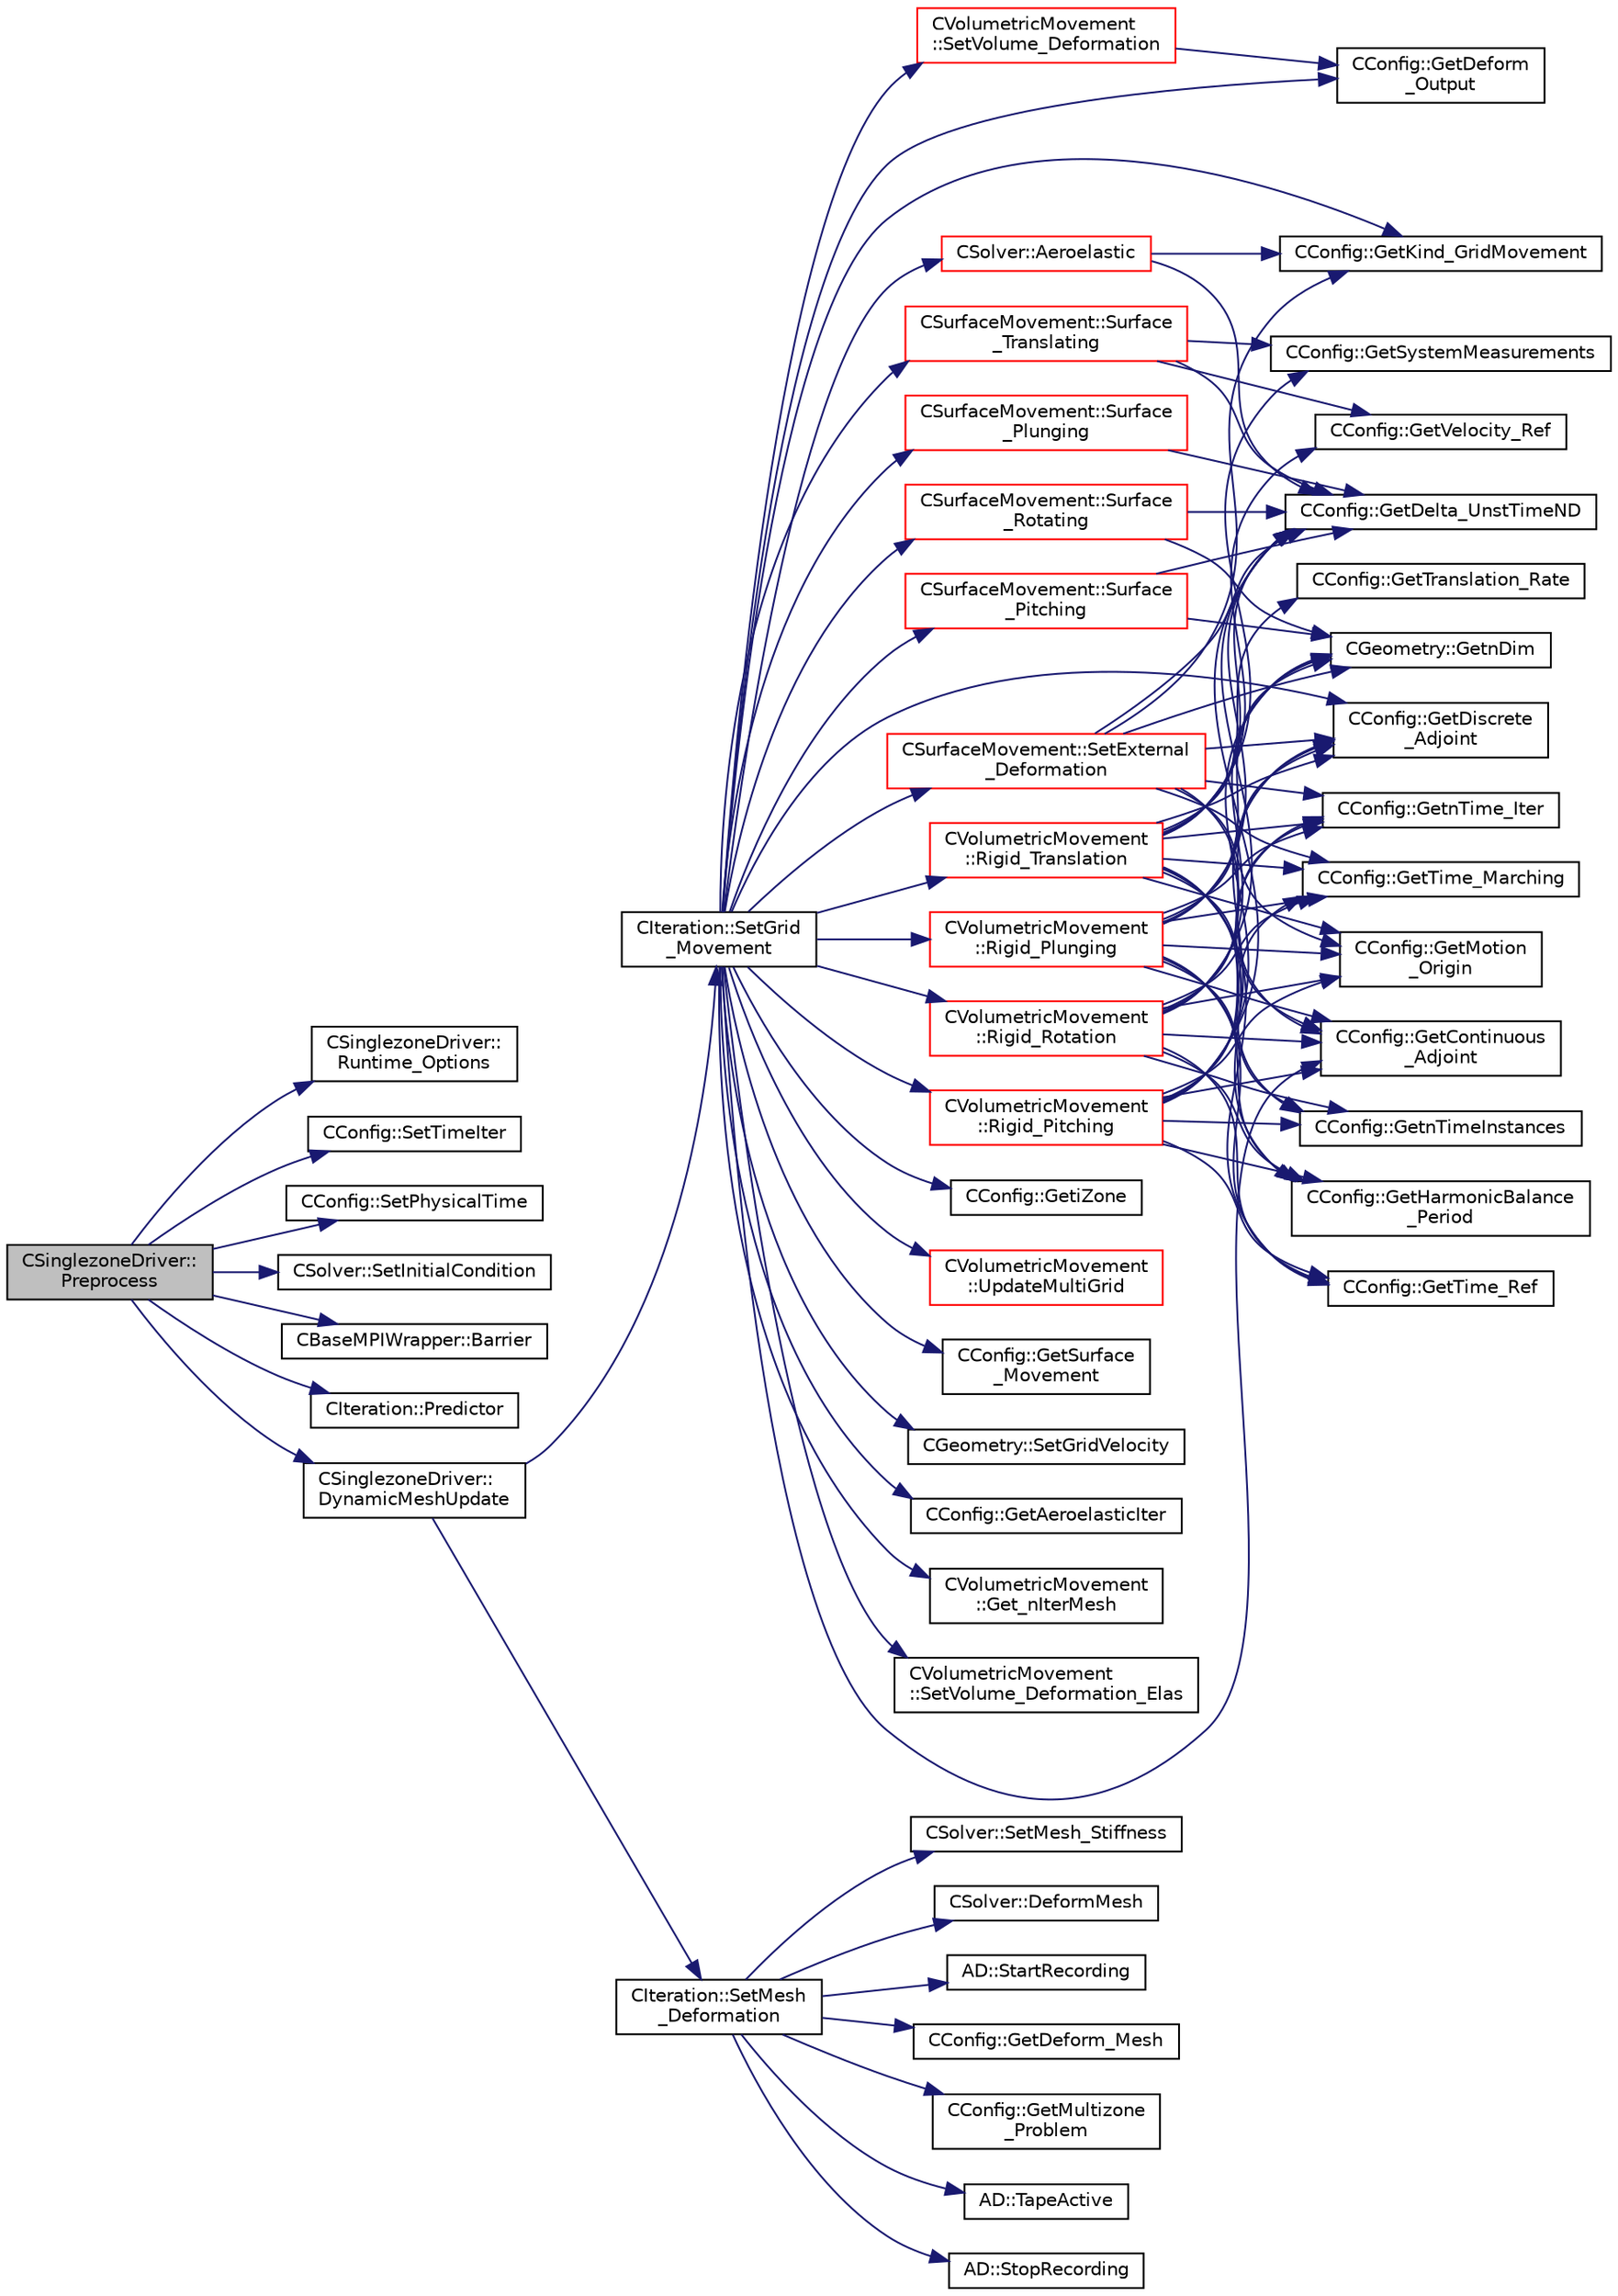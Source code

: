 digraph "CSinglezoneDriver::Preprocess"
{
  edge [fontname="Helvetica",fontsize="10",labelfontname="Helvetica",labelfontsize="10"];
  node [fontname="Helvetica",fontsize="10",shape=record];
  rankdir="LR";
  Node285 [label="CSinglezoneDriver::\lPreprocess",height=0.2,width=0.4,color="black", fillcolor="grey75", style="filled", fontcolor="black"];
  Node285 -> Node286 [color="midnightblue",fontsize="10",style="solid",fontname="Helvetica"];
  Node286 [label="CSinglezoneDriver::\lRuntime_Options",height=0.2,width=0.4,color="black", fillcolor="white", style="filled",URL="$class_c_singlezone_driver.html#a98e511508390bd9008e94ae60382b500",tooltip="Runtime_Parsing. "];
  Node285 -> Node287 [color="midnightblue",fontsize="10",style="solid",fontname="Helvetica"];
  Node287 [label="CConfig::SetTimeIter",height=0.2,width=0.4,color="black", fillcolor="white", style="filled",URL="$class_c_config.html#adacd509eaa7fb19fd3d89a9c6a51222e",tooltip="Set the current time iteration number. "];
  Node285 -> Node288 [color="midnightblue",fontsize="10",style="solid",fontname="Helvetica"];
  Node288 [label="CConfig::SetPhysicalTime",height=0.2,width=0.4,color="black", fillcolor="white", style="filled",URL="$class_c_config.html#a40da15666c94c59c6dff1ecda6f388fd",tooltip="Set the current physical time. "];
  Node285 -> Node289 [color="midnightblue",fontsize="10",style="solid",fontname="Helvetica"];
  Node289 [label="CSolver::SetInitialCondition",height=0.2,width=0.4,color="black", fillcolor="white", style="filled",URL="$class_c_solver.html#aa201cf141d64d08db13eb6a75beb78b5",tooltip="A virtual member. "];
  Node285 -> Node290 [color="midnightblue",fontsize="10",style="solid",fontname="Helvetica"];
  Node290 [label="CBaseMPIWrapper::Barrier",height=0.2,width=0.4,color="black", fillcolor="white", style="filled",URL="$class_c_base_m_p_i_wrapper.html#a07f24df31c87ac960540ce8ac2b407d2"];
  Node285 -> Node291 [color="midnightblue",fontsize="10",style="solid",fontname="Helvetica"];
  Node291 [label="CIteration::Predictor",height=0.2,width=0.4,color="black", fillcolor="white", style="filled",URL="$class_c_iteration.html#ad1aa22da1fdeb6c6ca15bcd9aea5a158",tooltip="A virtual member. "];
  Node285 -> Node292 [color="midnightblue",fontsize="10",style="solid",fontname="Helvetica"];
  Node292 [label="CSinglezoneDriver::\lDynamicMeshUpdate",height=0.2,width=0.4,color="black", fillcolor="white", style="filled",URL="$class_c_singlezone_driver.html#a8cf4c7786b495d459818b656a7f6a357",tooltip="Perform a dynamic mesh deformation, included grid velocity computation and the update of the multigri..."];
  Node292 -> Node293 [color="midnightblue",fontsize="10",style="solid",fontname="Helvetica"];
  Node293 [label="CIteration::SetGrid\l_Movement",height=0.2,width=0.4,color="black", fillcolor="white", style="filled",URL="$class_c_iteration.html#a7b36785762f6b0c214569b185b858b6c",tooltip="Updates the positions and grid velocities for dynamic meshes between physical time steps..."];
  Node293 -> Node294 [color="midnightblue",fontsize="10",style="solid",fontname="Helvetica"];
  Node294 [label="CConfig::GetKind_GridMovement",height=0.2,width=0.4,color="black", fillcolor="white", style="filled",URL="$class_c_config.html#ab598508566cb08cb9929934d433ce400",tooltip="Get the type of dynamic mesh motion. Each zone gets a config file. "];
  Node293 -> Node295 [color="midnightblue",fontsize="10",style="solid",fontname="Helvetica"];
  Node295 [label="CConfig::GetContinuous\l_Adjoint",height=0.2,width=0.4,color="black", fillcolor="white", style="filled",URL="$class_c_config.html#a2917fd8eeb6a8bf275a3fc351aac2a5e",tooltip="Determines if problem is adjoint. "];
  Node293 -> Node296 [color="midnightblue",fontsize="10",style="solid",fontname="Helvetica"];
  Node296 [label="CConfig::GetDiscrete\l_Adjoint",height=0.2,width=0.4,color="black", fillcolor="white", style="filled",URL="$class_c_config.html#abe9f117dab934d76e518a9e8e40b142a",tooltip="Get the indicator whether we are solving an discrete adjoint problem. "];
  Node293 -> Node297 [color="midnightblue",fontsize="10",style="solid",fontname="Helvetica"];
  Node297 [label="CConfig::GetDeform\l_Output",height=0.2,width=0.4,color="black", fillcolor="white", style="filled",URL="$class_c_config.html#a957449c22ca4244836b0eb5e02f1fcbf",tooltip="Get information about writing grid deformation residuals to the console. "];
  Node293 -> Node298 [color="midnightblue",fontsize="10",style="solid",fontname="Helvetica"];
  Node298 [label="CConfig::GetiZone",height=0.2,width=0.4,color="black", fillcolor="white", style="filled",URL="$class_c_config.html#ac09e21f44792b38adb3f933a4426b25f",tooltip="Provides the number of varaibles. "];
  Node293 -> Node299 [color="midnightblue",fontsize="10",style="solid",fontname="Helvetica"];
  Node299 [label="CVolumetricMovement\l::Rigid_Translation",height=0.2,width=0.4,color="red", fillcolor="white", style="filled",URL="$class_c_volumetric_movement.html#a00368e3044dd07d74e1fafdc11980644",tooltip="Unsteady translational grid movement using rigid mesh motion. "];
  Node299 -> Node300 [color="midnightblue",fontsize="10",style="solid",fontname="Helvetica"];
  Node300 [label="CGeometry::GetnDim",height=0.2,width=0.4,color="black", fillcolor="white", style="filled",URL="$class_c_geometry.html#a2af01006c0c4f74ba089582f1a3587fe",tooltip="Get number of coordinates. "];
  Node299 -> Node301 [color="midnightblue",fontsize="10",style="solid",fontname="Helvetica"];
  Node301 [label="CConfig::GetTime_Marching",height=0.2,width=0.4,color="black", fillcolor="white", style="filled",URL="$class_c_config.html#a864d499ce740184803607801c47abda7",tooltip="Provides information about the time integration, and change the write in the output files information..."];
  Node299 -> Node295 [color="midnightblue",fontsize="10",style="solid",fontname="Helvetica"];
  Node299 -> Node296 [color="midnightblue",fontsize="10",style="solid",fontname="Helvetica"];
  Node299 -> Node302 [color="midnightblue",fontsize="10",style="solid",fontname="Helvetica"];
  Node302 [label="CConfig::GetDelta_UnstTimeND",height=0.2,width=0.4,color="black", fillcolor="white", style="filled",URL="$class_c_config.html#a417b45d0da107126e803258901f57920",tooltip="If we are prforming an unsteady simulation, there is only one value of the time step for the complete..."];
  Node299 -> Node303 [color="midnightblue",fontsize="10",style="solid",fontname="Helvetica"];
  Node303 [label="CConfig::GetMotion\l_Origin",height=0.2,width=0.4,color="black", fillcolor="white", style="filled",URL="$class_c_config.html#a7847fc19344441837f0e497d48aaca16",tooltip="Get the mesh motion origin. "];
  Node299 -> Node304 [color="midnightblue",fontsize="10",style="solid",fontname="Helvetica"];
  Node304 [label="CConfig::GetTranslation_Rate",height=0.2,width=0.4,color="black", fillcolor="white", style="filled",URL="$class_c_config.html#a07c2f8c497fea1df4f661dacfc55af3d",tooltip="Get the translational velocity of the mesh. "];
  Node299 -> Node305 [color="midnightblue",fontsize="10",style="solid",fontname="Helvetica"];
  Node305 [label="CConfig::GetHarmonicBalance\l_Period",height=0.2,width=0.4,color="black", fillcolor="white", style="filled",URL="$class_c_config.html#a7d9f0904ed8e25c7d479bb22956ae6fc",tooltip="Retrieves the period of oscillations to be used with Harmonic Balance. "];
  Node299 -> Node306 [color="midnightblue",fontsize="10",style="solid",fontname="Helvetica"];
  Node306 [label="CConfig::GetTime_Ref",height=0.2,width=0.4,color="black", fillcolor="white", style="filled",URL="$class_c_config.html#a08a17689e8bcd7b952b530fcb5a44842",tooltip="Get the value of the reference time for non-dimensionalization. "];
  Node299 -> Node307 [color="midnightblue",fontsize="10",style="solid",fontname="Helvetica"];
  Node307 [label="CConfig::GetnTimeInstances",height=0.2,width=0.4,color="black", fillcolor="white", style="filled",URL="$class_c_config.html#a2e52fd45c8b5179c9cb3ce5fff935f11",tooltip="Retrieves the number of periodic time instances for Harmonic Balance. "];
  Node299 -> Node308 [color="midnightblue",fontsize="10",style="solid",fontname="Helvetica"];
  Node308 [label="CConfig::GetnTime_Iter",height=0.2,width=0.4,color="black", fillcolor="white", style="filled",URL="$class_c_config.html#ace224394bbd9137de2367a6bd1cc9dcd",tooltip="Get the number of time iterations. "];
  Node299 -> Node309 [color="midnightblue",fontsize="10",style="solid",fontname="Helvetica"];
  Node309 [label="CConfig::GetVelocity_Ref",height=0.2,width=0.4,color="black", fillcolor="white", style="filled",URL="$class_c_config.html#a8f2c6f68c1e3756237596a7274e713f4",tooltip="Get the value of the reference velocity for non-dimensionalization. "];
  Node299 -> Node310 [color="midnightblue",fontsize="10",style="solid",fontname="Helvetica"];
  Node310 [label="CConfig::GetSystemMeasurements",height=0.2,width=0.4,color="black", fillcolor="white", style="filled",URL="$class_c_config.html#afbc5c2467fd51eafa6e05e5bda7d3d3e",tooltip="Governing equations of the flow (it can be different from the run time equation). ..."];
  Node293 -> Node328 [color="midnightblue",fontsize="10",style="solid",fontname="Helvetica"];
  Node328 [label="CVolumetricMovement\l::Rigid_Plunging",height=0.2,width=0.4,color="red", fillcolor="white", style="filled",URL="$class_c_volumetric_movement.html#a886e5096f246aec19af2b98bad3e39b2",tooltip="Unsteady plunging grid movement using rigid mesh motion. "];
  Node328 -> Node300 [color="midnightblue",fontsize="10",style="solid",fontname="Helvetica"];
  Node328 -> Node301 [color="midnightblue",fontsize="10",style="solid",fontname="Helvetica"];
  Node328 -> Node295 [color="midnightblue",fontsize="10",style="solid",fontname="Helvetica"];
  Node328 -> Node296 [color="midnightblue",fontsize="10",style="solid",fontname="Helvetica"];
  Node328 -> Node302 [color="midnightblue",fontsize="10",style="solid",fontname="Helvetica"];
  Node328 -> Node303 [color="midnightblue",fontsize="10",style="solid",fontname="Helvetica"];
  Node328 -> Node305 [color="midnightblue",fontsize="10",style="solid",fontname="Helvetica"];
  Node328 -> Node306 [color="midnightblue",fontsize="10",style="solid",fontname="Helvetica"];
  Node328 -> Node307 [color="midnightblue",fontsize="10",style="solid",fontname="Helvetica"];
  Node328 -> Node308 [color="midnightblue",fontsize="10",style="solid",fontname="Helvetica"];
  Node293 -> Node334 [color="midnightblue",fontsize="10",style="solid",fontname="Helvetica"];
  Node334 [label="CVolumetricMovement\l::Rigid_Pitching",height=0.2,width=0.4,color="red", fillcolor="white", style="filled",URL="$class_c_volumetric_movement.html#a9806afa50b53c60376844053db15420c",tooltip="Unsteady pitching grid movement using rigid mesh motion. "];
  Node334 -> Node300 [color="midnightblue",fontsize="10",style="solid",fontname="Helvetica"];
  Node334 -> Node301 [color="midnightblue",fontsize="10",style="solid",fontname="Helvetica"];
  Node334 -> Node295 [color="midnightblue",fontsize="10",style="solid",fontname="Helvetica"];
  Node334 -> Node296 [color="midnightblue",fontsize="10",style="solid",fontname="Helvetica"];
  Node334 -> Node302 [color="midnightblue",fontsize="10",style="solid",fontname="Helvetica"];
  Node334 -> Node303 [color="midnightblue",fontsize="10",style="solid",fontname="Helvetica"];
  Node334 -> Node305 [color="midnightblue",fontsize="10",style="solid",fontname="Helvetica"];
  Node334 -> Node306 [color="midnightblue",fontsize="10",style="solid",fontname="Helvetica"];
  Node334 -> Node307 [color="midnightblue",fontsize="10",style="solid",fontname="Helvetica"];
  Node334 -> Node308 [color="midnightblue",fontsize="10",style="solid",fontname="Helvetica"];
  Node293 -> Node338 [color="midnightblue",fontsize="10",style="solid",fontname="Helvetica"];
  Node338 [label="CVolumetricMovement\l::Rigid_Rotation",height=0.2,width=0.4,color="red", fillcolor="white", style="filled",URL="$class_c_volumetric_movement.html#a316597f05a787ca1b683aba66214110b",tooltip="Unsteady grid movement using rigid mesh rotation. "];
  Node338 -> Node301 [color="midnightblue",fontsize="10",style="solid",fontname="Helvetica"];
  Node338 -> Node295 [color="midnightblue",fontsize="10",style="solid",fontname="Helvetica"];
  Node338 -> Node296 [color="midnightblue",fontsize="10",style="solid",fontname="Helvetica"];
  Node338 -> Node300 [color="midnightblue",fontsize="10",style="solid",fontname="Helvetica"];
  Node338 -> Node302 [color="midnightblue",fontsize="10",style="solid",fontname="Helvetica"];
  Node338 -> Node308 [color="midnightblue",fontsize="10",style="solid",fontname="Helvetica"];
  Node338 -> Node303 [color="midnightblue",fontsize="10",style="solid",fontname="Helvetica"];
  Node338 -> Node305 [color="midnightblue",fontsize="10",style="solid",fontname="Helvetica"];
  Node338 -> Node306 [color="midnightblue",fontsize="10",style="solid",fontname="Helvetica"];
  Node338 -> Node307 [color="midnightblue",fontsize="10",style="solid",fontname="Helvetica"];
  Node293 -> Node340 [color="midnightblue",fontsize="10",style="solid",fontname="Helvetica"];
  Node340 [label="CVolumetricMovement\l::UpdateMultiGrid",height=0.2,width=0.4,color="red", fillcolor="white", style="filled",URL="$class_c_volumetric_movement.html#a1cb59d54bb326eb7c09729cfac0c398a",tooltip="Update the coarse multigrid levels after the grid movement. "];
  Node293 -> Node344 [color="midnightblue",fontsize="10",style="solid",fontname="Helvetica"];
  Node344 [label="CConfig::GetSurface\l_Movement",height=0.2,width=0.4,color="black", fillcolor="white", style="filled",URL="$class_c_config.html#a67dbc09d0ad95072023d7f356333d6c8",tooltip="Get information about deforming markers. "];
  Node293 -> Node345 [color="midnightblue",fontsize="10",style="solid",fontname="Helvetica"];
  Node345 [label="CSurfaceMovement::Surface\l_Translating",height=0.2,width=0.4,color="red", fillcolor="white", style="filled",URL="$class_c_surface_movement.html#aaa5e3a14a55a7d1fe4c00b8cd195497f",tooltip="Computes the displacement of a translating surface for a dynamic mesh simulation. ..."];
  Node345 -> Node302 [color="midnightblue",fontsize="10",style="solid",fontname="Helvetica"];
  Node345 -> Node309 [color="midnightblue",fontsize="10",style="solid",fontname="Helvetica"];
  Node345 -> Node310 [color="midnightblue",fontsize="10",style="solid",fontname="Helvetica"];
  Node293 -> Node357 [color="midnightblue",fontsize="10",style="solid",fontname="Helvetica"];
  Node357 [label="CVolumetricMovement\l::SetVolume_Deformation",height=0.2,width=0.4,color="red", fillcolor="white", style="filled",URL="$class_c_volumetric_movement.html#a9120967db0448fb16cb3ddf14ce6b533",tooltip="Grid deformation using the spring analogy method. "];
  Node357 -> Node297 [color="midnightblue",fontsize="10",style="solid",fontname="Helvetica"];
  Node293 -> Node445 [color="midnightblue",fontsize="10",style="solid",fontname="Helvetica"];
  Node445 [label="CSurfaceMovement::Surface\l_Plunging",height=0.2,width=0.4,color="red", fillcolor="white", style="filled",URL="$class_c_surface_movement.html#a46b4020fed71fc432c22eef4c1a3a9bb",tooltip="Computes the displacement of a plunging surface for a dynamic mesh simulation. "];
  Node445 -> Node302 [color="midnightblue",fontsize="10",style="solid",fontname="Helvetica"];
  Node293 -> Node448 [color="midnightblue",fontsize="10",style="solid",fontname="Helvetica"];
  Node448 [label="CSurfaceMovement::Surface\l_Pitching",height=0.2,width=0.4,color="red", fillcolor="white", style="filled",URL="$class_c_surface_movement.html#adc08e64ff18721a8f95486d6e7f11229",tooltip="Computes the displacement of a pitching surface for a dynamic mesh simulation. "];
  Node448 -> Node300 [color="midnightblue",fontsize="10",style="solid",fontname="Helvetica"];
  Node448 -> Node302 [color="midnightblue",fontsize="10",style="solid",fontname="Helvetica"];
  Node293 -> Node452 [color="midnightblue",fontsize="10",style="solid",fontname="Helvetica"];
  Node452 [label="CSurfaceMovement::Surface\l_Rotating",height=0.2,width=0.4,color="red", fillcolor="white", style="filled",URL="$class_c_surface_movement.html#afe7ab1e988862c31e5ab53ef51b63149",tooltip="Computes the displacement of a rotating surface for a dynamic mesh simulation. "];
  Node452 -> Node300 [color="midnightblue",fontsize="10",style="solid",fontname="Helvetica"];
  Node452 -> Node302 [color="midnightblue",fontsize="10",style="solid",fontname="Helvetica"];
  Node293 -> Node454 [color="midnightblue",fontsize="10",style="solid",fontname="Helvetica"];
  Node454 [label="CGeometry::SetGridVelocity",height=0.2,width=0.4,color="black", fillcolor="white", style="filled",URL="$class_c_geometry.html#a56faea51207448fbf1cf56079d220ff4",tooltip="A virtual member. "];
  Node293 -> Node455 [color="midnightblue",fontsize="10",style="solid",fontname="Helvetica"];
  Node455 [label="CConfig::GetAeroelasticIter",height=0.2,width=0.4,color="black", fillcolor="white", style="filled",URL="$class_c_config.html#aec6ffdaa9a684d4beb9bd895355b2c6d",tooltip="Aeroelastic solve every x inner iteration. "];
  Node293 -> Node456 [color="midnightblue",fontsize="10",style="solid",fontname="Helvetica"];
  Node456 [label="CSolver::Aeroelastic",height=0.2,width=0.4,color="red", fillcolor="white", style="filled",URL="$class_c_solver.html#af130046f03f282501efef2c117af6ced",tooltip="Prepares and solves the aeroelastic equations. "];
  Node456 -> Node294 [color="midnightblue",fontsize="10",style="solid",fontname="Helvetica"];
  Node456 -> Node302 [color="midnightblue",fontsize="10",style="solid",fontname="Helvetica"];
  Node293 -> Node480 [color="midnightblue",fontsize="10",style="solid",fontname="Helvetica"];
  Node480 [label="CVolumetricMovement\l::Get_nIterMesh",height=0.2,width=0.4,color="black", fillcolor="white", style="filled",URL="$class_c_volumetric_movement.html#af113238d1042f8eba7ef7cb93d3edc98",tooltip="Retrieve the number of iterations when moving the mesh. "];
  Node293 -> Node481 [color="midnightblue",fontsize="10",style="solid",fontname="Helvetica"];
  Node481 [label="CVolumetricMovement\l::SetVolume_Deformation_Elas",height=0.2,width=0.4,color="black", fillcolor="white", style="filled",URL="$class_c_volumetric_movement.html#afebb1eb3eebefd2399587e5d11b7bea3",tooltip="Grid deformation using the spring analogy method. "];
  Node293 -> Node482 [color="midnightblue",fontsize="10",style="solid",fontname="Helvetica"];
  Node482 [label="CSurfaceMovement::SetExternal\l_Deformation",height=0.2,width=0.4,color="red", fillcolor="white", style="filled",URL="$class_c_surface_movement.html#a575ff545fe6de6e84fb8fed8e1615edb",tooltip="Set any surface deformationsbased on an input file. "];
  Node482 -> Node301 [color="midnightblue",fontsize="10",style="solid",fontname="Helvetica"];
  Node482 -> Node295 [color="midnightblue",fontsize="10",style="solid",fontname="Helvetica"];
  Node482 -> Node296 [color="midnightblue",fontsize="10",style="solid",fontname="Helvetica"];
  Node482 -> Node300 [color="midnightblue",fontsize="10",style="solid",fontname="Helvetica"];
  Node482 -> Node308 [color="midnightblue",fontsize="10",style="solid",fontname="Helvetica"];
  Node482 -> Node294 [color="midnightblue",fontsize="10",style="solid",fontname="Helvetica"];
  Node482 -> Node303 [color="midnightblue",fontsize="10",style="solid",fontname="Helvetica"];
  Node482 -> Node302 [color="midnightblue",fontsize="10",style="solid",fontname="Helvetica"];
  Node292 -> Node486 [color="midnightblue",fontsize="10",style="solid",fontname="Helvetica"];
  Node486 [label="CIteration::SetMesh\l_Deformation",height=0.2,width=0.4,color="black", fillcolor="white", style="filled",URL="$class_c_iteration.html#a7bc004221a3dacd43e122779bd4e43b8",tooltip="Run the mesh deformation algorithms. "];
  Node486 -> Node487 [color="midnightblue",fontsize="10",style="solid",fontname="Helvetica"];
  Node487 [label="CConfig::GetDeform_Mesh",height=0.2,width=0.4,color="black", fillcolor="white", style="filled",URL="$class_c_config.html#ab43e0c11962342e0026903eb68c44417",tooltip="Get information about whether the mesh will be deformed using pseudo linear elasticity. "];
  Node486 -> Node488 [color="midnightblue",fontsize="10",style="solid",fontname="Helvetica"];
  Node488 [label="CConfig::GetMultizone\l_Problem",height=0.2,width=0.4,color="black", fillcolor="white", style="filled",URL="$class_c_config.html#ad9233b666b21e43c18592925be61cc9b",tooltip="Get whether the simulation we are running is a multizone simulation. "];
  Node486 -> Node489 [color="midnightblue",fontsize="10",style="solid",fontname="Helvetica"];
  Node489 [label="AD::TapeActive",height=0.2,width=0.4,color="black", fillcolor="white", style="filled",URL="$namespace_a_d.html#ae36087cd7b6b57c78d7baf0357a19d10",tooltip="Check if the tape is active. "];
  Node486 -> Node490 [color="midnightblue",fontsize="10",style="solid",fontname="Helvetica"];
  Node490 [label="AD::StopRecording",height=0.2,width=0.4,color="black", fillcolor="white", style="filled",URL="$namespace_a_d.html#a97670077955608a47f6cc7ee3548e424",tooltip="Stops the recording of the operations and variables. "];
  Node486 -> Node491 [color="midnightblue",fontsize="10",style="solid",fontname="Helvetica"];
  Node491 [label="CSolver::SetMesh_Stiffness",height=0.2,width=0.4,color="black", fillcolor="white", style="filled",URL="$class_c_solver.html#a84c04afa2750b5f4db24c69973662182",tooltip="A virtual member. "];
  Node486 -> Node492 [color="midnightblue",fontsize="10",style="solid",fontname="Helvetica"];
  Node492 [label="CSolver::DeformMesh",height=0.2,width=0.4,color="black", fillcolor="white", style="filled",URL="$class_c_solver.html#a2e03b9113fa7287f4060e28807a21e0b",tooltip="A virtual member. "];
  Node486 -> Node493 [color="midnightblue",fontsize="10",style="solid",fontname="Helvetica"];
  Node493 [label="AD::StartRecording",height=0.2,width=0.4,color="black", fillcolor="white", style="filled",URL="$namespace_a_d.html#aa411ae358859e654be30b522fdf7a7ba",tooltip="Start the recording of the operations and involved variables. If called, the computational graph of a..."];
}
